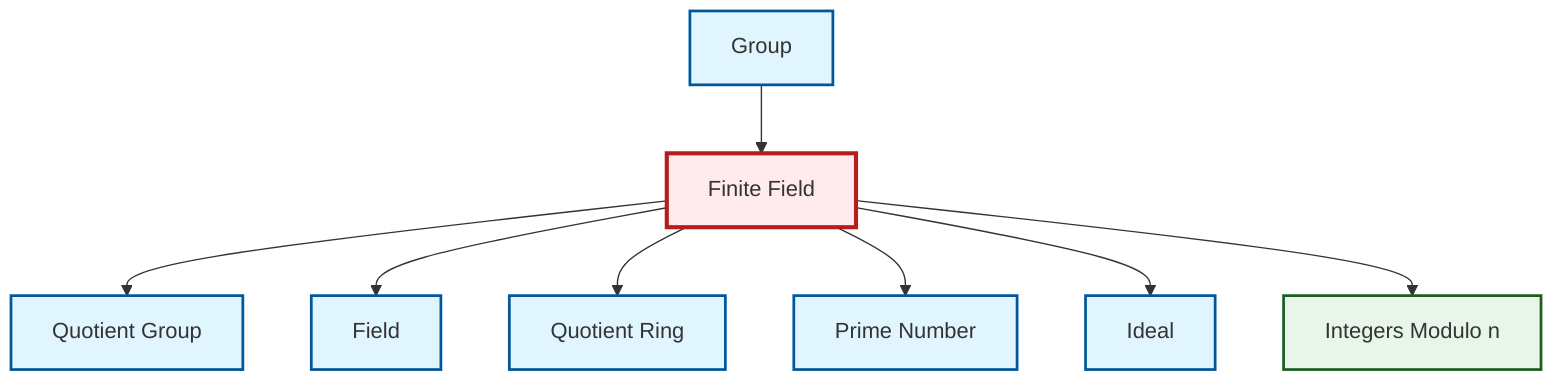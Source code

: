 graph TD
    classDef definition fill:#e1f5fe,stroke:#01579b,stroke-width:2px
    classDef theorem fill:#f3e5f5,stroke:#4a148c,stroke-width:2px
    classDef axiom fill:#fff3e0,stroke:#e65100,stroke-width:2px
    classDef example fill:#e8f5e9,stroke:#1b5e20,stroke-width:2px
    classDef current fill:#ffebee,stroke:#b71c1c,stroke-width:3px
    def-ideal["Ideal"]:::definition
    def-quotient-group["Quotient Group"]:::definition
    def-group["Group"]:::definition
    def-prime["Prime Number"]:::definition
    ex-quotient-integers-mod-n["Integers Modulo n"]:::example
    def-quotient-ring["Quotient Ring"]:::definition
    ex-finite-field["Finite Field"]:::example
    def-field["Field"]:::definition
    ex-finite-field --> def-quotient-group
    def-group --> ex-finite-field
    ex-finite-field --> def-field
    ex-finite-field --> def-quotient-ring
    ex-finite-field --> def-prime
    ex-finite-field --> def-ideal
    ex-finite-field --> ex-quotient-integers-mod-n
    class ex-finite-field current